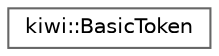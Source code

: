 digraph "Graphical Class Hierarchy"
{
 // LATEX_PDF_SIZE
  bgcolor="transparent";
  edge [fontname=Helvetica,fontsize=10,labelfontname=Helvetica,labelfontsize=10];
  node [fontname=Helvetica,fontsize=10,shape=box,height=0.2,width=0.4];
  rankdir="LR";
  Node0 [id="Node000000",label="kiwi::BasicToken",height=0.2,width=0.4,color="grey40", fillcolor="white", style="filled",URL="$structkiwi_1_1BasicToken.html",tooltip=" "];
}

